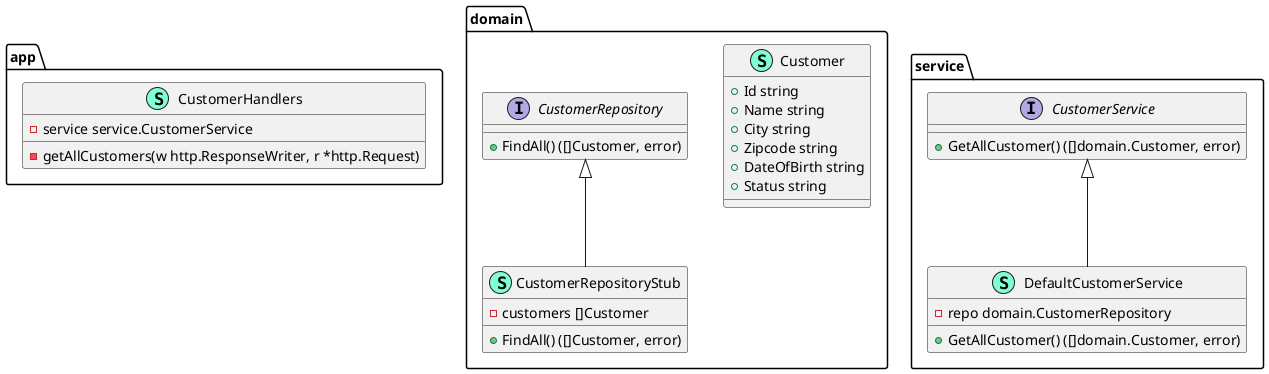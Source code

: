 @startuml
namespace app {
    class CustomerHandlers << (S,Aquamarine) >> {
        - service service.CustomerService

        - getAllCustomers(w http.ResponseWriter, r *http.Request) 

    }
}


namespace domain {
    class Customer << (S,Aquamarine) >> {
        + Id string
        + Name string
        + City string
        + Zipcode string
        + DateOfBirth string
        + Status string

    }
    interface CustomerRepository  {
        + FindAll() ([]Customer, error)

    }
    class CustomerRepositoryStub << (S,Aquamarine) >> {
        - customers []Customer

        + FindAll() ([]Customer, error)

    }
}

"domain.CustomerRepository" <|-- "domain.CustomerRepositoryStub"

namespace service {
    interface CustomerService  {
        + GetAllCustomer() ([]domain.Customer, error)

    }
    class DefaultCustomerService << (S,Aquamarine) >> {
        - repo domain.CustomerRepository

        + GetAllCustomer() ([]domain.Customer, error)

    }
}

"service.CustomerService" <|-- "service.DefaultCustomerService"

@enduml
